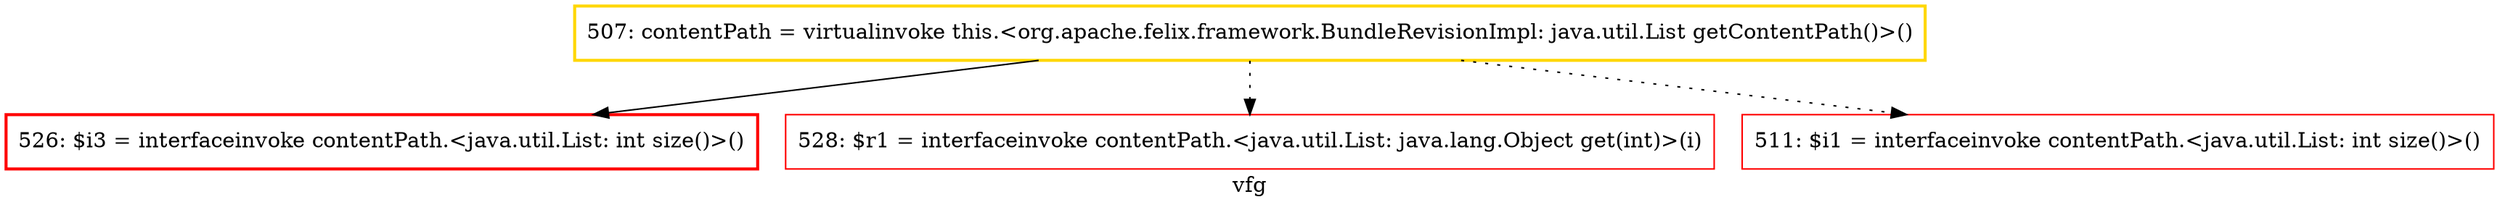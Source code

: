 digraph "vfg" {
    label="vfg";
node [shape=box];
"507: contentPath = virtualinvoke this.<org.apache.felix.framework.BundleRevisionImpl: java.util.List getContentPath()>()" [style=bold] [color=gold]
"526: $i3 = interfaceinvoke contentPath.<java.util.List: int size()>()" [style=bold] [color=red]
"528: $r1 = interfaceinvoke contentPath.<java.util.List: java.lang.Object get(int)>(i)" [color=red]
"511: $i1 = interfaceinvoke contentPath.<java.util.List: int size()>()" [color=red]
"507: contentPath = virtualinvoke this.<org.apache.felix.framework.BundleRevisionImpl: java.util.List getContentPath()>()"->"511: $i1 = interfaceinvoke contentPath.<java.util.List: int size()>()" [style=dotted];

"507: contentPath = virtualinvoke this.<org.apache.felix.framework.BundleRevisionImpl: java.util.List getContentPath()>()"->"528: $r1 = interfaceinvoke contentPath.<java.util.List: java.lang.Object get(int)>(i)" [style=dotted];

"507: contentPath = virtualinvoke this.<org.apache.felix.framework.BundleRevisionImpl: java.util.List getContentPath()>()"->"526: $i3 = interfaceinvoke contentPath.<java.util.List: int size()>()";

}